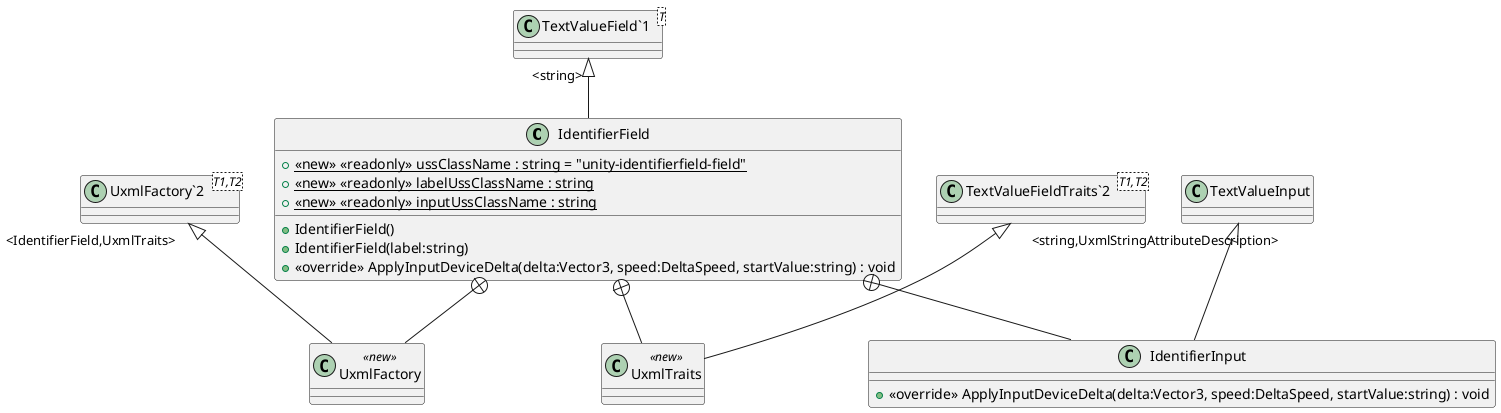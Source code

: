 @startuml
class IdentifierField {
    + <<new>> {static} <<readonly>> ussClassName : string = "unity-identifierfield-field"
    + <<new>> {static} <<readonly>> labelUssClassName : string
    + <<new>> {static} <<readonly>> inputUssClassName : string
    + IdentifierField()
    + IdentifierField(label:string)
    + <<override>> ApplyInputDeviceDelta(delta:Vector3, speed:DeltaSpeed, startValue:string) : void
}
class "TextValueField`1"<T> {
}
class UxmlFactory <<new>> {
}
class UxmlTraits <<new>> {
}
class IdentifierInput {
    + <<override>> ApplyInputDeviceDelta(delta:Vector3, speed:DeltaSpeed, startValue:string) : void
}
class "UxmlFactory`2"<T1,T2> {
}
class "TextValueFieldTraits`2"<T1,T2> {
}
"TextValueField`1" "<string>" <|-- IdentifierField
IdentifierField +-- UxmlFactory
"UxmlFactory`2" "<IdentifierField,UxmlTraits>" <|-- UxmlFactory
IdentifierField +-- UxmlTraits
"TextValueFieldTraits`2" "<string,UxmlStringAttributeDescription>" <|-- UxmlTraits
IdentifierField +-- IdentifierInput
TextValueInput <|-- IdentifierInput
@enduml
